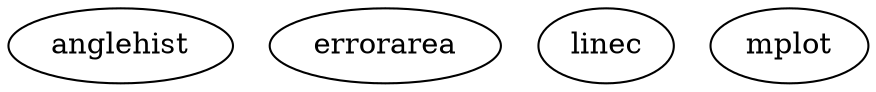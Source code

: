/* Created by mdot for Matlab */
digraph m2html {

  anglehist [URL="anglehist.html"];
  errorarea [URL="errorarea.html"];
  linec [URL="linec.html"];
  mplot [URL="mplot.html"];
}